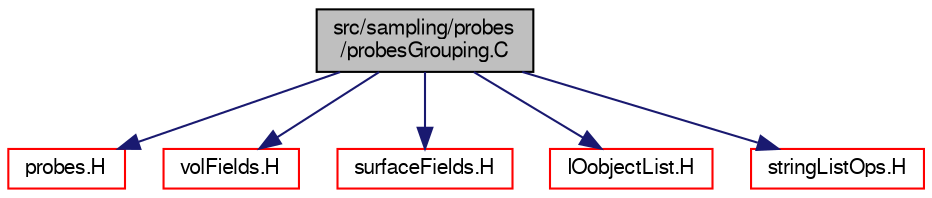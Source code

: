digraph "src/sampling/probes/probesGrouping.C"
{
  bgcolor="transparent";
  edge [fontname="FreeSans",fontsize="10",labelfontname="FreeSans",labelfontsize="10"];
  node [fontname="FreeSans",fontsize="10",shape=record];
  Node0 [label="src/sampling/probes\l/probesGrouping.C",height=0.2,width=0.4,color="black", fillcolor="grey75", style="filled", fontcolor="black"];
  Node0 -> Node1 [color="midnightblue",fontsize="10",style="solid",fontname="FreeSans"];
  Node1 [label="probes.H",height=0.2,width=0.4,color="red",URL="$a14585.html"];
  Node0 -> Node274 [color="midnightblue",fontsize="10",style="solid",fontname="FreeSans"];
  Node274 [label="volFields.H",height=0.2,width=0.4,color="red",URL="$a02750.html"];
  Node0 -> Node305 [color="midnightblue",fontsize="10",style="solid",fontname="FreeSans"];
  Node305 [label="surfaceFields.H",height=0.2,width=0.4,color="red",URL="$a02735.html",tooltip="Foam::surfaceFields. "];
  Node0 -> Node311 [color="midnightblue",fontsize="10",style="solid",fontname="FreeSans"];
  Node311 [label="IOobjectList.H",height=0.2,width=0.4,color="red",URL="$a09005.html"];
  Node0 -> Node312 [color="midnightblue",fontsize="10",style="solid",fontname="FreeSans"];
  Node312 [label="stringListOps.H",height=0.2,width=0.4,color="red",URL="$a12617.html",tooltip="Operations on lists of strings. "];
}
